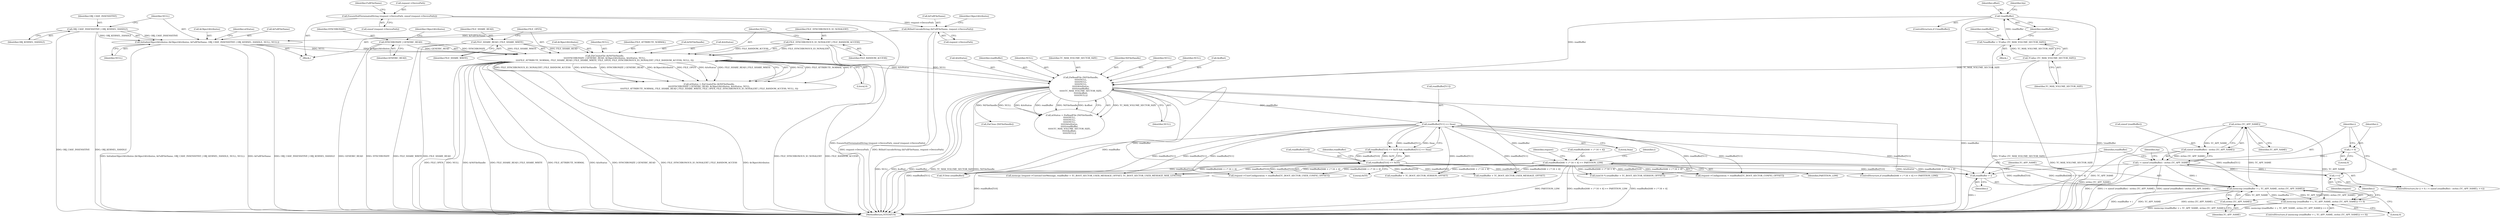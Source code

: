 digraph "0_VeraCrypt_f30f9339c9a0b9bbcc6f5ad38804af39db1f479e@API" {
"1000966" [label="(Call,strlen (TC_APP_NAME))"];
"1000973" [label="(Call,memcmp (readBuffer + i, TC_APP_NAME, strlen (TC_APP_NAME)))"];
"1000917" [label="(Call,readBuffer[446 + i * 16 + 4] == PARTITION_LDM)"];
"1000863" [label="(Call,ZwReadFile (NtFileHandle,\n\t\t\t\t\t\tNULL,\n\t\t\t\t\t\tNULL,\n\t\t\t\t\t\tNULL,\n\t\t\t\t\t\t&IoStatus,\n\t\t\t\t\t\treadBuffer,\n\t\t\t\t\t\tTC_MAX_VOLUME_SECTOR_SIZE,\n\t\t\t\t\t\t&offset,\n\t\t\t\t\t\tNULL))"];
"1000806" [label="(Call,ZwCreateFile (&NtFileHandle,\n\t\t\t\tSYNCHRONIZE | GENERIC_READ, &ObjectAttributes, &IoStatus, NULL,\n\t\t\t\tFILE_ATTRIBUTE_NORMAL, FILE_SHARE_READ | FILE_SHARE_WRITE, FILE_OPEN, FILE_SYNCHRONOUS_IO_NONALERT | FILE_RANDOM_ACCESS, NULL, 0))"];
"1000809" [label="(Call,SYNCHRONIZE | GENERIC_READ)"];
"1000794" [label="(Call,InitializeObjectAttributes (&ObjectAttributes, &FullFileName, OBJ_CASE_INSENSITIVE | OBJ_KERNEL_HANDLE, NULL, NULL))"];
"1000788" [label="(Call,RtlInitUnicodeString (&FullFileName, request->DevicePath))"];
"1000780" [label="(Call,EnsureNullTerminatedString (request->DevicePath, sizeof (request->DevicePath)))"];
"1000799" [label="(Call,OBJ_CASE_INSENSITIVE | OBJ_KERNEL_HANDLE)"];
"1000818" [label="(Call,FILE_SHARE_READ | FILE_SHARE_WRITE)"];
"1000822" [label="(Call,FILE_SYNCHRONOUS_IO_NONALERT | FILE_RANDOM_ACCESS)"];
"1000837" [label="(Call,!readBuffer)"];
"1000832" [label="(Call,*readBuffer = TCalloc (TC_MAX_VOLUME_SECTOR_SIZE))"];
"1000834" [label="(Call,TCalloc (TC_MAX_VOLUME_SECTOR_SIZE))"];
"1000899" [label="(Call,readBuffer[511] == 0xaa)"];
"1000894" [label="(Call,readBuffer[510] == 0x55)"];
"1000961" [label="(Call,i < sizeof (readBuffer) - strlen (TC_APP_NAME))"];
"1000968" [label="(Call,++i)"];
"1000958" [label="(Call,i = 0)"];
"1000963" [label="(Call,sizeof (readBuffer) - strlen (TC_APP_NAME))"];
"1000966" [label="(Call,strlen (TC_APP_NAME))"];
"1000978" [label="(Call,strlen (TC_APP_NAME))"];
"1000972" [label="(Call,memcmp (readBuffer + i, TC_APP_NAME, strlen (TC_APP_NAME)) == 0)"];
"1000974" [label="(Call,readBuffer + i)"];
"1000914" [label="(Identifier,i)"];
"1000811" [label="(Identifier,GENERIC_READ)"];
"1000810" [label="(Identifier,SYNCHRONIZE)"];
"1000900" [label="(Call,readBuffer[511])"];
"1000791" [label="(Call,request->DevicePath)"];
"1000818" [label="(Call,FILE_SHARE_READ | FILE_SHARE_WRITE)"];
"1000865" [label="(Identifier,NULL)"];
"1000800" [label="(Identifier,OBJ_CASE_INSENSITIVE)"];
"1000813" [label="(Identifier,ObjectAttributes)"];
"1000812" [label="(Call,&ObjectAttributes)"];
"1000903" [label="(Literal,0xaa)"];
"1000959" [label="(Identifier,i)"];
"1000967" [label="(Identifier,TC_APP_NAME)"];
"1000858" [label="(Identifier,offset)"];
"1000861" [label="(Call,ntStatus = ZwReadFile (NtFileHandle,\n\t\t\t\t\t\tNULL,\n\t\t\t\t\t\tNULL,\n\t\t\t\t\t\tNULL,\n\t\t\t\t\t\t&IoStatus,\n\t\t\t\t\t\treadBuffer,\n\t\t\t\t\t\tTC_MAX_VOLUME_SECTOR_SIZE,\n\t\t\t\t\t\t&offset,\n\t\t\t\t\t\tNULL))"];
"1000824" [label="(Identifier,FILE_RANDOM_ACCESS)"];
"1000794" [label="(Call,InitializeObjectAttributes (&ObjectAttributes, &FullFileName, OBJ_CASE_INSENSITIVE | OBJ_KERNEL_HANDLE, NULL, NULL))"];
"1000962" [label="(Identifier,i)"];
"1000978" [label="(Call,strlen (TC_APP_NAME))"];
"1000809" [label="(Call,SYNCHRONIZE | GENERIC_READ)"];
"1000927" [label="(Identifier,PARTITION_LDM)"];
"1000821" [label="(Identifier,FILE_OPEN)"];
"1000790" [label="(Identifier,FullFileName)"];
"1003200" [label="(MethodReturn,NTSTATUS)"];
"1000867" [label="(Identifier,NULL)"];
"1000789" [label="(Call,&FullFileName)"];
"1000971" [label="(ControlStructure,if (memcmp (readBuffer + i, TC_APP_NAME, strlen (TC_APP_NAME)) == 0))"];
"1000804" [label="(Call,ntStatus = ZwCreateFile (&NtFileHandle,\n\t\t\t\tSYNCHRONIZE | GENERIC_READ, &ObjectAttributes, &IoStatus, NULL,\n\t\t\t\tFILE_ATTRIBUTE_NORMAL, FILE_SHARE_READ | FILE_SHARE_WRITE, FILE_OPEN, FILE_SYNCHRONOUS_IO_NONALERT | FILE_RANDOM_ACCESS, NULL, 0))"];
"1000825" [label="(Identifier,NULL)"];
"1000833" [label="(Identifier,readBuffer)"];
"1000963" [label="(Call,sizeof (readBuffer) - strlen (TC_APP_NAME))"];
"1000872" [label="(Call,&offset)"];
"1000918" [label="(Call,readBuffer[446 + i * 16 + 4])"];
"1000975" [label="(Identifier,readBuffer)"];
"1000990" [label="(Call,readBuffer + TC_BOOT_SECTOR_VERSION_OFFSET)"];
"1000868" [label="(Call,&IoStatus)"];
"1000893" [label="(Call,readBuffer[510] == 0x55 && readBuffer[511] == 0xaa)"];
"1000805" [label="(Identifier,ntStatus)"];
"1000863" [label="(Call,ZwReadFile (NtFileHandle,\n\t\t\t\t\t\tNULL,\n\t\t\t\t\t\tNULL,\n\t\t\t\t\t\tNULL,\n\t\t\t\t\t\t&IoStatus,\n\t\t\t\t\t\treadBuffer,\n\t\t\t\t\t\tTC_MAX_VOLUME_SECTOR_SIZE,\n\t\t\t\t\t\t&offset,\n\t\t\t\t\t\tNULL))"];
"1000826" [label="(Literal,0)"];
"1000980" [label="(Literal,0)"];
"1000916" [label="(ControlStructure,if (readBuffer[446 + i * 16 + 4] == PARTITION_LDM))"];
"1000820" [label="(Identifier,FILE_SHARE_WRITE)"];
"1000838" [label="(Identifier,readBuffer)"];
"1000960" [label="(Literal,0)"];
"1000801" [label="(Identifier,OBJ_KERNEL_HANDLE)"];
"1000899" [label="(Call,readBuffer[511] == 0xaa)"];
"1000984" [label="(Identifier,request)"];
"1001079" [label="(Call,ZwClose (NtFileHandle))"];
"1001024" [label="(Call,readBuffer + TC_BOOT_SECTOR_USER_MESSAGE_OFFSET)"];
"1000961" [label="(Call,i < sizeof (readBuffer) - strlen (TC_APP_NAME))"];
"1000823" [label="(Identifier,FILE_SYNCHRONOUS_IO_NONALERT)"];
"1000802" [label="(Identifier,NULL)"];
"1000988" [label="(Call,(uint16 *) (readBuffer + TC_BOOT_SECTOR_VERSION_OFFSET))"];
"1000834" [label="(Call,TCalloc (TC_MAX_VOLUME_SECTOR_SIZE))"];
"1000781" [label="(Call,request->DevicePath)"];
"1000993" [label="(Call,request->Configuration = readBuffer[TC_BOOT_SECTOR_CONFIG_OFFSET])"];
"1000832" [label="(Call,*readBuffer = TCalloc (TC_MAX_VOLUME_SECTOR_SIZE))"];
"1000957" [label="(ControlStructure,for (i = 0; i < sizeof (readBuffer) - strlen (TC_APP_NAME); ++i))"];
"1000972" [label="(Call,memcmp (readBuffer + i, TC_APP_NAME, strlen (TC_APP_NAME)) == 0)"];
"1000843" [label="(Identifier,Irp)"];
"1000870" [label="(Identifier,readBuffer)"];
"1000966" [label="(Call,strlen (TC_APP_NAME))"];
"1000977" [label="(Identifier,TC_APP_NAME)"];
"1000797" [label="(Call,&FullFileName)"];
"1000973" [label="(Call,memcmp (readBuffer + i, TC_APP_NAME, strlen (TC_APP_NAME)))"];
"1000835" [label="(Identifier,TC_MAX_VOLUME_SECTOR_SIZE)"];
"1000837" [label="(Call,!readBuffer)"];
"1000898" [label="(Literal,0x55)"];
"1000819" [label="(Identifier,FILE_SHARE_READ)"];
"1001032" [label="(Identifier,Irp)"];
"1000780" [label="(Call,EnsureNullTerminatedString (request->DevicePath, sizeof (request->DevicePath)))"];
"1000968" [label="(Call,++i)"];
"1000964" [label="(Call,sizeof (readBuffer))"];
"1000974" [label="(Call,readBuffer + i)"];
"1000931" [label="(Identifier,request)"];
"1000796" [label="(Identifier,ObjectAttributes)"];
"1000866" [label="(Identifier,NULL)"];
"1000979" [label="(Identifier,TC_APP_NAME)"];
"1000816" [label="(Identifier,NULL)"];
"1000795" [label="(Call,&ObjectAttributes)"];
"1000894" [label="(Call,readBuffer[510] == 0x55)"];
"1000871" [label="(Identifier,TC_MAX_VOLUME_SECTOR_SIZE)"];
"1000895" [label="(Call,readBuffer[510])"];
"1000736" [label="(Block,)"];
"1000784" [label="(Call,sizeof (request->DevicePath))"];
"1000817" [label="(Identifier,FILE_ATTRIBUTE_NORMAL)"];
"1000874" [label="(Identifier,NULL)"];
"1000969" [label="(Identifier,i)"];
"1000807" [label="(Call,&NtFileHandle)"];
"1000958" [label="(Call,i = 0)"];
"1000803" [label="(Identifier,NULL)"];
"1000901" [label="(Identifier,readBuffer)"];
"1000864" [label="(Identifier,NtFileHandle)"];
"1000806" [label="(Call,ZwCreateFile (&NtFileHandle,\n\t\t\t\tSYNCHRONIZE | GENERIC_READ, &ObjectAttributes, &IoStatus, NULL,\n\t\t\t\tFILE_ATTRIBUTE_NORMAL, FILE_SHARE_READ | FILE_SHARE_WRITE, FILE_OPEN, FILE_SYNCHRONOUS_IO_NONALERT | FILE_RANDOM_ACCESS, NULL, 0))"];
"1000788" [label="(Call,RtlInitUnicodeString (&FullFileName, request->DevicePath))"];
"1000917" [label="(Call,readBuffer[446 + i * 16 + 4] == PARTITION_LDM)"];
"1000814" [label="(Call,&IoStatus)"];
"1000976" [label="(Identifier,i)"];
"1001020" [label="(Call,memcpy (request->CustomUserMessage, readBuffer + TC_BOOT_SECTOR_USER_MESSAGE_OFFSET, TC_BOOT_SECTOR_USER_MESSAGE_MAX_LENGTH))"];
"1001013" [label="(Call,request->UserConfiguration = readBuffer[TC_BOOT_SECTOR_USER_CONFIG_OFFSET])"];
"1000799" [label="(Call,OBJ_CASE_INSENSITIVE | OBJ_KERNEL_HANDLE)"];
"1001077" [label="(Call,TCfree (readBuffer))"];
"1000830" [label="(Block,)"];
"1000822" [label="(Call,FILE_SYNCHRONOUS_IO_NONALERT | FILE_RANDOM_ACCESS)"];
"1000836" [label="(ControlStructure,if (!readBuffer))"];
"1000966" -> "1000963"  [label="AST: "];
"1000966" -> "1000967"  [label="CFG: "];
"1000967" -> "1000966"  [label="AST: "];
"1000963" -> "1000966"  [label="CFG: "];
"1000966" -> "1003200"  [label="DDG: TC_APP_NAME"];
"1000966" -> "1000963"  [label="DDG: TC_APP_NAME"];
"1000973" -> "1000966"  [label="DDG: TC_APP_NAME"];
"1000966" -> "1000978"  [label="DDG: TC_APP_NAME"];
"1000973" -> "1000972"  [label="AST: "];
"1000973" -> "1000978"  [label="CFG: "];
"1000974" -> "1000973"  [label="AST: "];
"1000977" -> "1000973"  [label="AST: "];
"1000978" -> "1000973"  [label="AST: "];
"1000980" -> "1000973"  [label="CFG: "];
"1000973" -> "1003200"  [label="DDG: readBuffer + i"];
"1000973" -> "1003200"  [label="DDG: TC_APP_NAME"];
"1000973" -> "1003200"  [label="DDG: strlen (TC_APP_NAME)"];
"1000973" -> "1000972"  [label="DDG: readBuffer + i"];
"1000973" -> "1000972"  [label="DDG: TC_APP_NAME"];
"1000973" -> "1000972"  [label="DDG: strlen (TC_APP_NAME)"];
"1000917" -> "1000973"  [label="DDG: readBuffer[446 + i * 16 + 4]"];
"1000899" -> "1000973"  [label="DDG: readBuffer[511]"];
"1000894" -> "1000973"  [label="DDG: readBuffer[510]"];
"1000961" -> "1000973"  [label="DDG: i"];
"1000978" -> "1000973"  [label="DDG: TC_APP_NAME"];
"1000917" -> "1000916"  [label="AST: "];
"1000917" -> "1000927"  [label="CFG: "];
"1000918" -> "1000917"  [label="AST: "];
"1000927" -> "1000917"  [label="AST: "];
"1000931" -> "1000917"  [label="CFG: "];
"1000914" -> "1000917"  [label="CFG: "];
"1000917" -> "1003200"  [label="DDG: readBuffer[446 + i * 16 + 4]"];
"1000917" -> "1003200"  [label="DDG: PARTITION_LDM"];
"1000917" -> "1003200"  [label="DDG: readBuffer[446 + i * 16 + 4] == PARTITION_LDM"];
"1000863" -> "1000917"  [label="DDG: readBuffer"];
"1000917" -> "1000974"  [label="DDG: readBuffer[446 + i * 16 + 4]"];
"1000917" -> "1000988"  [label="DDG: readBuffer[446 + i * 16 + 4]"];
"1000917" -> "1000990"  [label="DDG: readBuffer[446 + i * 16 + 4]"];
"1000917" -> "1000993"  [label="DDG: readBuffer[446 + i * 16 + 4]"];
"1000917" -> "1001013"  [label="DDG: readBuffer[446 + i * 16 + 4]"];
"1000917" -> "1001020"  [label="DDG: readBuffer[446 + i * 16 + 4]"];
"1000917" -> "1001024"  [label="DDG: readBuffer[446 + i * 16 + 4]"];
"1000917" -> "1001077"  [label="DDG: readBuffer[446 + i * 16 + 4]"];
"1000863" -> "1000861"  [label="AST: "];
"1000863" -> "1000874"  [label="CFG: "];
"1000864" -> "1000863"  [label="AST: "];
"1000865" -> "1000863"  [label="AST: "];
"1000866" -> "1000863"  [label="AST: "];
"1000867" -> "1000863"  [label="AST: "];
"1000868" -> "1000863"  [label="AST: "];
"1000870" -> "1000863"  [label="AST: "];
"1000871" -> "1000863"  [label="AST: "];
"1000872" -> "1000863"  [label="AST: "];
"1000874" -> "1000863"  [label="AST: "];
"1000861" -> "1000863"  [label="CFG: "];
"1000863" -> "1003200"  [label="DDG: NULL"];
"1000863" -> "1003200"  [label="DDG: &offset"];
"1000863" -> "1003200"  [label="DDG: readBuffer"];
"1000863" -> "1003200"  [label="DDG: TC_MAX_VOLUME_SECTOR_SIZE"];
"1000863" -> "1003200"  [label="DDG: NtFileHandle"];
"1000863" -> "1003200"  [label="DDG: &IoStatus"];
"1000863" -> "1000861"  [label="DDG: TC_MAX_VOLUME_SECTOR_SIZE"];
"1000863" -> "1000861"  [label="DDG: NULL"];
"1000863" -> "1000861"  [label="DDG: &IoStatus"];
"1000863" -> "1000861"  [label="DDG: readBuffer"];
"1000863" -> "1000861"  [label="DDG: NtFileHandle"];
"1000863" -> "1000861"  [label="DDG: &offset"];
"1000806" -> "1000863"  [label="DDG: NULL"];
"1000806" -> "1000863"  [label="DDG: &IoStatus"];
"1000837" -> "1000863"  [label="DDG: readBuffer"];
"1000834" -> "1000863"  [label="DDG: TC_MAX_VOLUME_SECTOR_SIZE"];
"1000863" -> "1000894"  [label="DDG: readBuffer"];
"1000863" -> "1000899"  [label="DDG: readBuffer"];
"1000863" -> "1001077"  [label="DDG: readBuffer"];
"1000863" -> "1001079"  [label="DDG: NtFileHandle"];
"1000806" -> "1000804"  [label="AST: "];
"1000806" -> "1000826"  [label="CFG: "];
"1000807" -> "1000806"  [label="AST: "];
"1000809" -> "1000806"  [label="AST: "];
"1000812" -> "1000806"  [label="AST: "];
"1000814" -> "1000806"  [label="AST: "];
"1000816" -> "1000806"  [label="AST: "];
"1000817" -> "1000806"  [label="AST: "];
"1000818" -> "1000806"  [label="AST: "];
"1000821" -> "1000806"  [label="AST: "];
"1000822" -> "1000806"  [label="AST: "];
"1000825" -> "1000806"  [label="AST: "];
"1000826" -> "1000806"  [label="AST: "];
"1000804" -> "1000806"  [label="CFG: "];
"1000806" -> "1003200"  [label="DDG: NULL"];
"1000806" -> "1003200"  [label="DDG: &NtFileHandle"];
"1000806" -> "1003200"  [label="DDG: FILE_SHARE_READ | FILE_SHARE_WRITE"];
"1000806" -> "1003200"  [label="DDG: FILE_ATTRIBUTE_NORMAL"];
"1000806" -> "1003200"  [label="DDG: &IoStatus"];
"1000806" -> "1003200"  [label="DDG: SYNCHRONIZE | GENERIC_READ"];
"1000806" -> "1003200"  [label="DDG: FILE_SYNCHRONOUS_IO_NONALERT | FILE_RANDOM_ACCESS"];
"1000806" -> "1003200"  [label="DDG: &ObjectAttributes"];
"1000806" -> "1003200"  [label="DDG: FILE_OPEN"];
"1000806" -> "1000804"  [label="DDG: NULL"];
"1000806" -> "1000804"  [label="DDG: FILE_ATTRIBUTE_NORMAL"];
"1000806" -> "1000804"  [label="DDG: 0"];
"1000806" -> "1000804"  [label="DDG: FILE_SYNCHRONOUS_IO_NONALERT | FILE_RANDOM_ACCESS"];
"1000806" -> "1000804"  [label="DDG: &NtFileHandle"];
"1000806" -> "1000804"  [label="DDG: SYNCHRONIZE | GENERIC_READ"];
"1000806" -> "1000804"  [label="DDG: &ObjectAttributes"];
"1000806" -> "1000804"  [label="DDG: FILE_OPEN"];
"1000806" -> "1000804"  [label="DDG: &IoStatus"];
"1000806" -> "1000804"  [label="DDG: FILE_SHARE_READ | FILE_SHARE_WRITE"];
"1000809" -> "1000806"  [label="DDG: SYNCHRONIZE"];
"1000809" -> "1000806"  [label="DDG: GENERIC_READ"];
"1000794" -> "1000806"  [label="DDG: &ObjectAttributes"];
"1000794" -> "1000806"  [label="DDG: NULL"];
"1000818" -> "1000806"  [label="DDG: FILE_SHARE_READ"];
"1000818" -> "1000806"  [label="DDG: FILE_SHARE_WRITE"];
"1000822" -> "1000806"  [label="DDG: FILE_SYNCHRONOUS_IO_NONALERT"];
"1000822" -> "1000806"  [label="DDG: FILE_RANDOM_ACCESS"];
"1000809" -> "1000811"  [label="CFG: "];
"1000810" -> "1000809"  [label="AST: "];
"1000811" -> "1000809"  [label="AST: "];
"1000813" -> "1000809"  [label="CFG: "];
"1000809" -> "1003200"  [label="DDG: SYNCHRONIZE"];
"1000809" -> "1003200"  [label="DDG: GENERIC_READ"];
"1000794" -> "1000736"  [label="AST: "];
"1000794" -> "1000803"  [label="CFG: "];
"1000795" -> "1000794"  [label="AST: "];
"1000797" -> "1000794"  [label="AST: "];
"1000799" -> "1000794"  [label="AST: "];
"1000802" -> "1000794"  [label="AST: "];
"1000803" -> "1000794"  [label="AST: "];
"1000805" -> "1000794"  [label="CFG: "];
"1000794" -> "1003200"  [label="DDG: OBJ_CASE_INSENSITIVE | OBJ_KERNEL_HANDLE"];
"1000794" -> "1003200"  [label="DDG: InitializeObjectAttributes (&ObjectAttributes, &FullFileName, OBJ_CASE_INSENSITIVE | OBJ_KERNEL_HANDLE, NULL, NULL)"];
"1000794" -> "1003200"  [label="DDG: &FullFileName"];
"1000788" -> "1000794"  [label="DDG: &FullFileName"];
"1000799" -> "1000794"  [label="DDG: OBJ_CASE_INSENSITIVE"];
"1000799" -> "1000794"  [label="DDG: OBJ_KERNEL_HANDLE"];
"1000788" -> "1000736"  [label="AST: "];
"1000788" -> "1000791"  [label="CFG: "];
"1000789" -> "1000788"  [label="AST: "];
"1000791" -> "1000788"  [label="AST: "];
"1000796" -> "1000788"  [label="CFG: "];
"1000788" -> "1003200"  [label="DDG: request->DevicePath"];
"1000788" -> "1003200"  [label="DDG: RtlInitUnicodeString (&FullFileName, request->DevicePath)"];
"1000780" -> "1000788"  [label="DDG: request->DevicePath"];
"1000780" -> "1000736"  [label="AST: "];
"1000780" -> "1000784"  [label="CFG: "];
"1000781" -> "1000780"  [label="AST: "];
"1000784" -> "1000780"  [label="AST: "];
"1000790" -> "1000780"  [label="CFG: "];
"1000780" -> "1003200"  [label="DDG: EnsureNullTerminatedString (request->DevicePath, sizeof (request->DevicePath))"];
"1000799" -> "1000801"  [label="CFG: "];
"1000800" -> "1000799"  [label="AST: "];
"1000801" -> "1000799"  [label="AST: "];
"1000802" -> "1000799"  [label="CFG: "];
"1000799" -> "1003200"  [label="DDG: OBJ_CASE_INSENSITIVE"];
"1000799" -> "1003200"  [label="DDG: OBJ_KERNEL_HANDLE"];
"1000818" -> "1000820"  [label="CFG: "];
"1000819" -> "1000818"  [label="AST: "];
"1000820" -> "1000818"  [label="AST: "];
"1000821" -> "1000818"  [label="CFG: "];
"1000818" -> "1003200"  [label="DDG: FILE_SHARE_WRITE"];
"1000818" -> "1003200"  [label="DDG: FILE_SHARE_READ"];
"1000822" -> "1000824"  [label="CFG: "];
"1000823" -> "1000822"  [label="AST: "];
"1000824" -> "1000822"  [label="AST: "];
"1000825" -> "1000822"  [label="CFG: "];
"1000822" -> "1003200"  [label="DDG: FILE_RANDOM_ACCESS"];
"1000822" -> "1003200"  [label="DDG: FILE_SYNCHRONOUS_IO_NONALERT"];
"1000837" -> "1000836"  [label="AST: "];
"1000837" -> "1000838"  [label="CFG: "];
"1000838" -> "1000837"  [label="AST: "];
"1000843" -> "1000837"  [label="CFG: "];
"1000858" -> "1000837"  [label="CFG: "];
"1000837" -> "1003200"  [label="DDG: readBuffer"];
"1000837" -> "1003200"  [label="DDG: !readBuffer"];
"1000832" -> "1000837"  [label="DDG: readBuffer"];
"1000832" -> "1000830"  [label="AST: "];
"1000832" -> "1000834"  [label="CFG: "];
"1000833" -> "1000832"  [label="AST: "];
"1000834" -> "1000832"  [label="AST: "];
"1000838" -> "1000832"  [label="CFG: "];
"1000832" -> "1003200"  [label="DDG: TCalloc (TC_MAX_VOLUME_SECTOR_SIZE)"];
"1000834" -> "1000832"  [label="DDG: TC_MAX_VOLUME_SECTOR_SIZE"];
"1000834" -> "1000835"  [label="CFG: "];
"1000835" -> "1000834"  [label="AST: "];
"1000834" -> "1003200"  [label="DDG: TC_MAX_VOLUME_SECTOR_SIZE"];
"1000899" -> "1000893"  [label="AST: "];
"1000899" -> "1000903"  [label="CFG: "];
"1000900" -> "1000899"  [label="AST: "];
"1000903" -> "1000899"  [label="AST: "];
"1000893" -> "1000899"  [label="CFG: "];
"1000899" -> "1003200"  [label="DDG: readBuffer[511]"];
"1000899" -> "1000893"  [label="DDG: readBuffer[511]"];
"1000899" -> "1000893"  [label="DDG: 0xaa"];
"1000899" -> "1000974"  [label="DDG: readBuffer[511]"];
"1000899" -> "1000988"  [label="DDG: readBuffer[511]"];
"1000899" -> "1000990"  [label="DDG: readBuffer[511]"];
"1000899" -> "1000993"  [label="DDG: readBuffer[511]"];
"1000899" -> "1001013"  [label="DDG: readBuffer[511]"];
"1000899" -> "1001020"  [label="DDG: readBuffer[511]"];
"1000899" -> "1001024"  [label="DDG: readBuffer[511]"];
"1000899" -> "1001077"  [label="DDG: readBuffer[511]"];
"1000894" -> "1000893"  [label="AST: "];
"1000894" -> "1000898"  [label="CFG: "];
"1000895" -> "1000894"  [label="AST: "];
"1000898" -> "1000894"  [label="AST: "];
"1000901" -> "1000894"  [label="CFG: "];
"1000893" -> "1000894"  [label="CFG: "];
"1000894" -> "1003200"  [label="DDG: readBuffer[510]"];
"1000894" -> "1000893"  [label="DDG: readBuffer[510]"];
"1000894" -> "1000893"  [label="DDG: 0x55"];
"1000894" -> "1000974"  [label="DDG: readBuffer[510]"];
"1000894" -> "1000988"  [label="DDG: readBuffer[510]"];
"1000894" -> "1000990"  [label="DDG: readBuffer[510]"];
"1000894" -> "1000993"  [label="DDG: readBuffer[510]"];
"1000894" -> "1001013"  [label="DDG: readBuffer[510]"];
"1000894" -> "1001020"  [label="DDG: readBuffer[510]"];
"1000894" -> "1001024"  [label="DDG: readBuffer[510]"];
"1000894" -> "1001077"  [label="DDG: readBuffer[510]"];
"1000961" -> "1000957"  [label="AST: "];
"1000961" -> "1000963"  [label="CFG: "];
"1000962" -> "1000961"  [label="AST: "];
"1000963" -> "1000961"  [label="AST: "];
"1000975" -> "1000961"  [label="CFG: "];
"1001032" -> "1000961"  [label="CFG: "];
"1000961" -> "1003200"  [label="DDG: i"];
"1000961" -> "1003200"  [label="DDG: i < sizeof (readBuffer) - strlen (TC_APP_NAME)"];
"1000961" -> "1003200"  [label="DDG: sizeof (readBuffer) - strlen (TC_APP_NAME)"];
"1000968" -> "1000961"  [label="DDG: i"];
"1000958" -> "1000961"  [label="DDG: i"];
"1000963" -> "1000961"  [label="DDG: strlen (TC_APP_NAME)"];
"1000961" -> "1000968"  [label="DDG: i"];
"1000961" -> "1000974"  [label="DDG: i"];
"1000968" -> "1000957"  [label="AST: "];
"1000968" -> "1000969"  [label="CFG: "];
"1000969" -> "1000968"  [label="AST: "];
"1000962" -> "1000968"  [label="CFG: "];
"1000958" -> "1000957"  [label="AST: "];
"1000958" -> "1000960"  [label="CFG: "];
"1000959" -> "1000958"  [label="AST: "];
"1000960" -> "1000958"  [label="AST: "];
"1000962" -> "1000958"  [label="CFG: "];
"1000964" -> "1000963"  [label="AST: "];
"1000963" -> "1003200"  [label="DDG: strlen (TC_APP_NAME)"];
"1000978" -> "1000979"  [label="CFG: "];
"1000979" -> "1000978"  [label="AST: "];
"1000972" -> "1000971"  [label="AST: "];
"1000972" -> "1000980"  [label="CFG: "];
"1000980" -> "1000972"  [label="AST: "];
"1000984" -> "1000972"  [label="CFG: "];
"1000969" -> "1000972"  [label="CFG: "];
"1000972" -> "1003200"  [label="DDG: memcmp (readBuffer + i, TC_APP_NAME, strlen (TC_APP_NAME)) == 0"];
"1000972" -> "1003200"  [label="DDG: memcmp (readBuffer + i, TC_APP_NAME, strlen (TC_APP_NAME))"];
"1000974" -> "1000976"  [label="CFG: "];
"1000975" -> "1000974"  [label="AST: "];
"1000976" -> "1000974"  [label="AST: "];
"1000977" -> "1000974"  [label="CFG: "];
"1000974" -> "1003200"  [label="DDG: i"];
}
